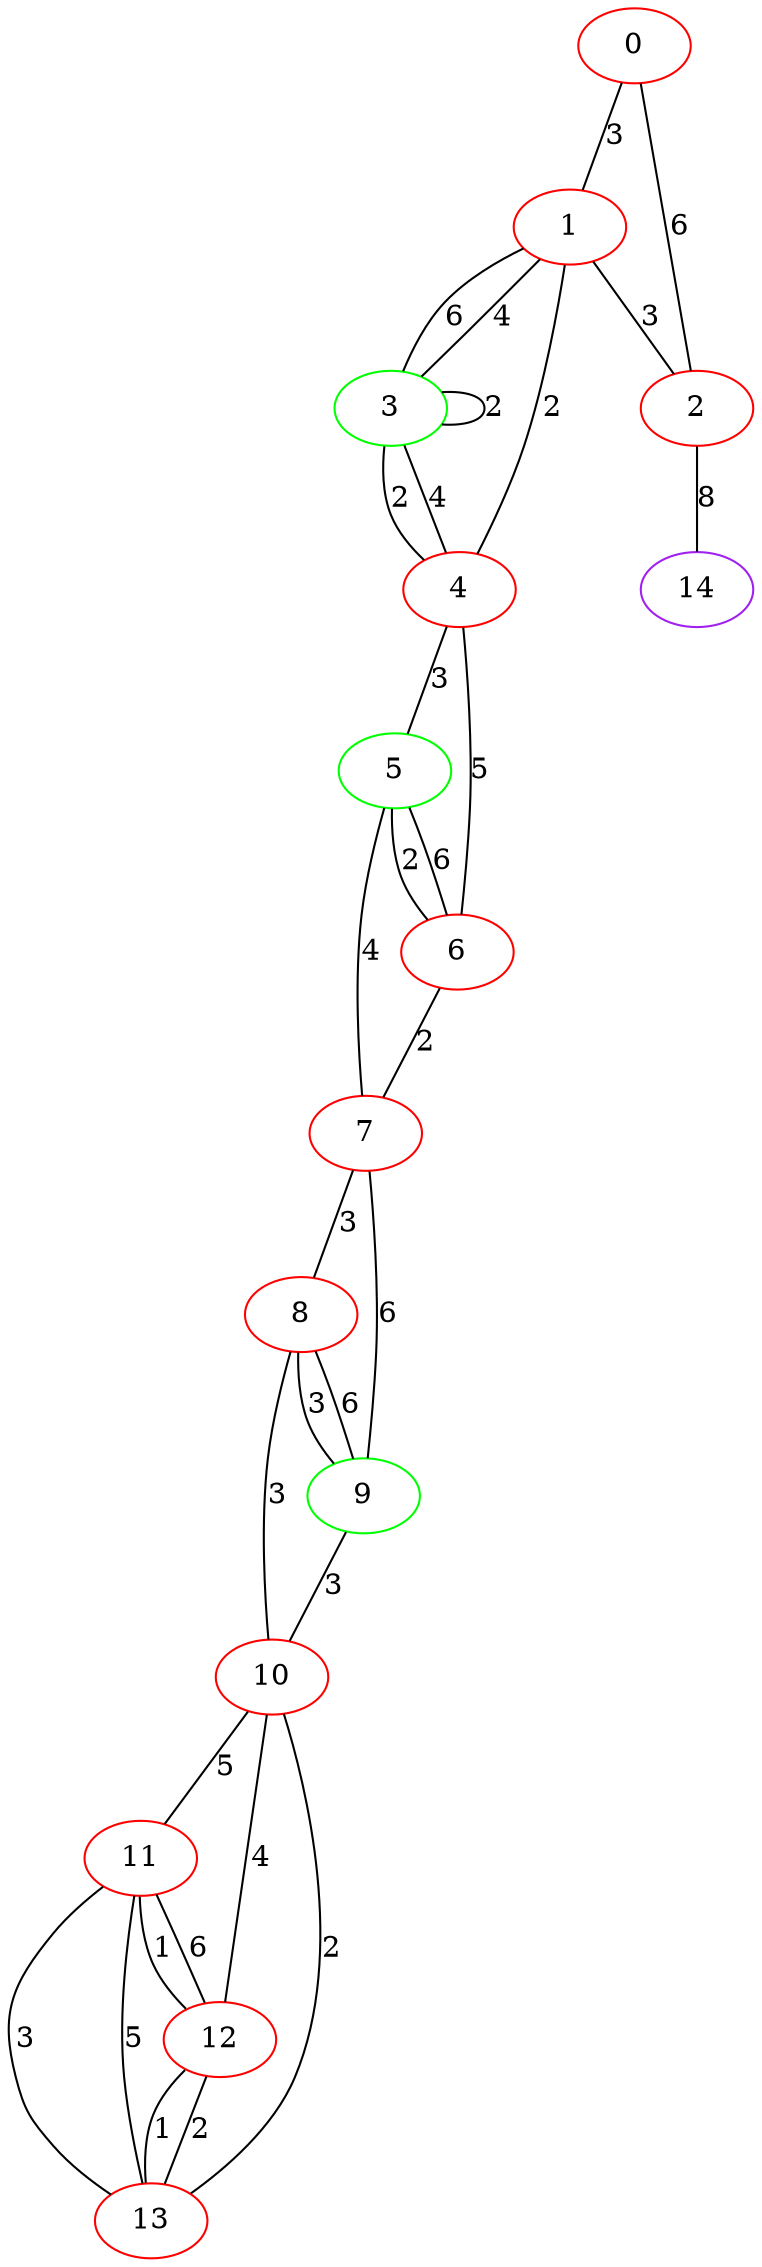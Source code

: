 graph "" {
0 [color=red, weight=1];
1 [color=red, weight=1];
2 [color=red, weight=1];
3 [color=green, weight=2];
4 [color=red, weight=1];
5 [color=green, weight=2];
6 [color=red, weight=1];
7 [color=red, weight=1];
8 [color=red, weight=1];
9 [color=green, weight=2];
10 [color=red, weight=1];
11 [color=red, weight=1];
12 [color=red, weight=1];
13 [color=red, weight=1];
14 [color=purple, weight=4];
0 -- 1  [key=0, label=3];
0 -- 2  [key=0, label=6];
1 -- 2  [key=0, label=3];
1 -- 3  [key=0, label=6];
1 -- 3  [key=1, label=4];
1 -- 4  [key=0, label=2];
2 -- 14  [key=0, label=8];
3 -- 3  [key=0, label=2];
3 -- 4  [key=0, label=4];
3 -- 4  [key=1, label=2];
4 -- 5  [key=0, label=3];
4 -- 6  [key=0, label=5];
5 -- 6  [key=0, label=6];
5 -- 6  [key=1, label=2];
5 -- 7  [key=0, label=4];
6 -- 7  [key=0, label=2];
7 -- 8  [key=0, label=3];
7 -- 9  [key=0, label=6];
8 -- 9  [key=0, label=6];
8 -- 9  [key=1, label=3];
8 -- 10  [key=0, label=3];
9 -- 10  [key=0, label=3];
10 -- 11  [key=0, label=5];
10 -- 12  [key=0, label=4];
10 -- 13  [key=0, label=2];
11 -- 12  [key=0, label=1];
11 -- 12  [key=1, label=6];
11 -- 13  [key=0, label=3];
11 -- 13  [key=1, label=5];
12 -- 13  [key=0, label=2];
12 -- 13  [key=1, label=1];
}
